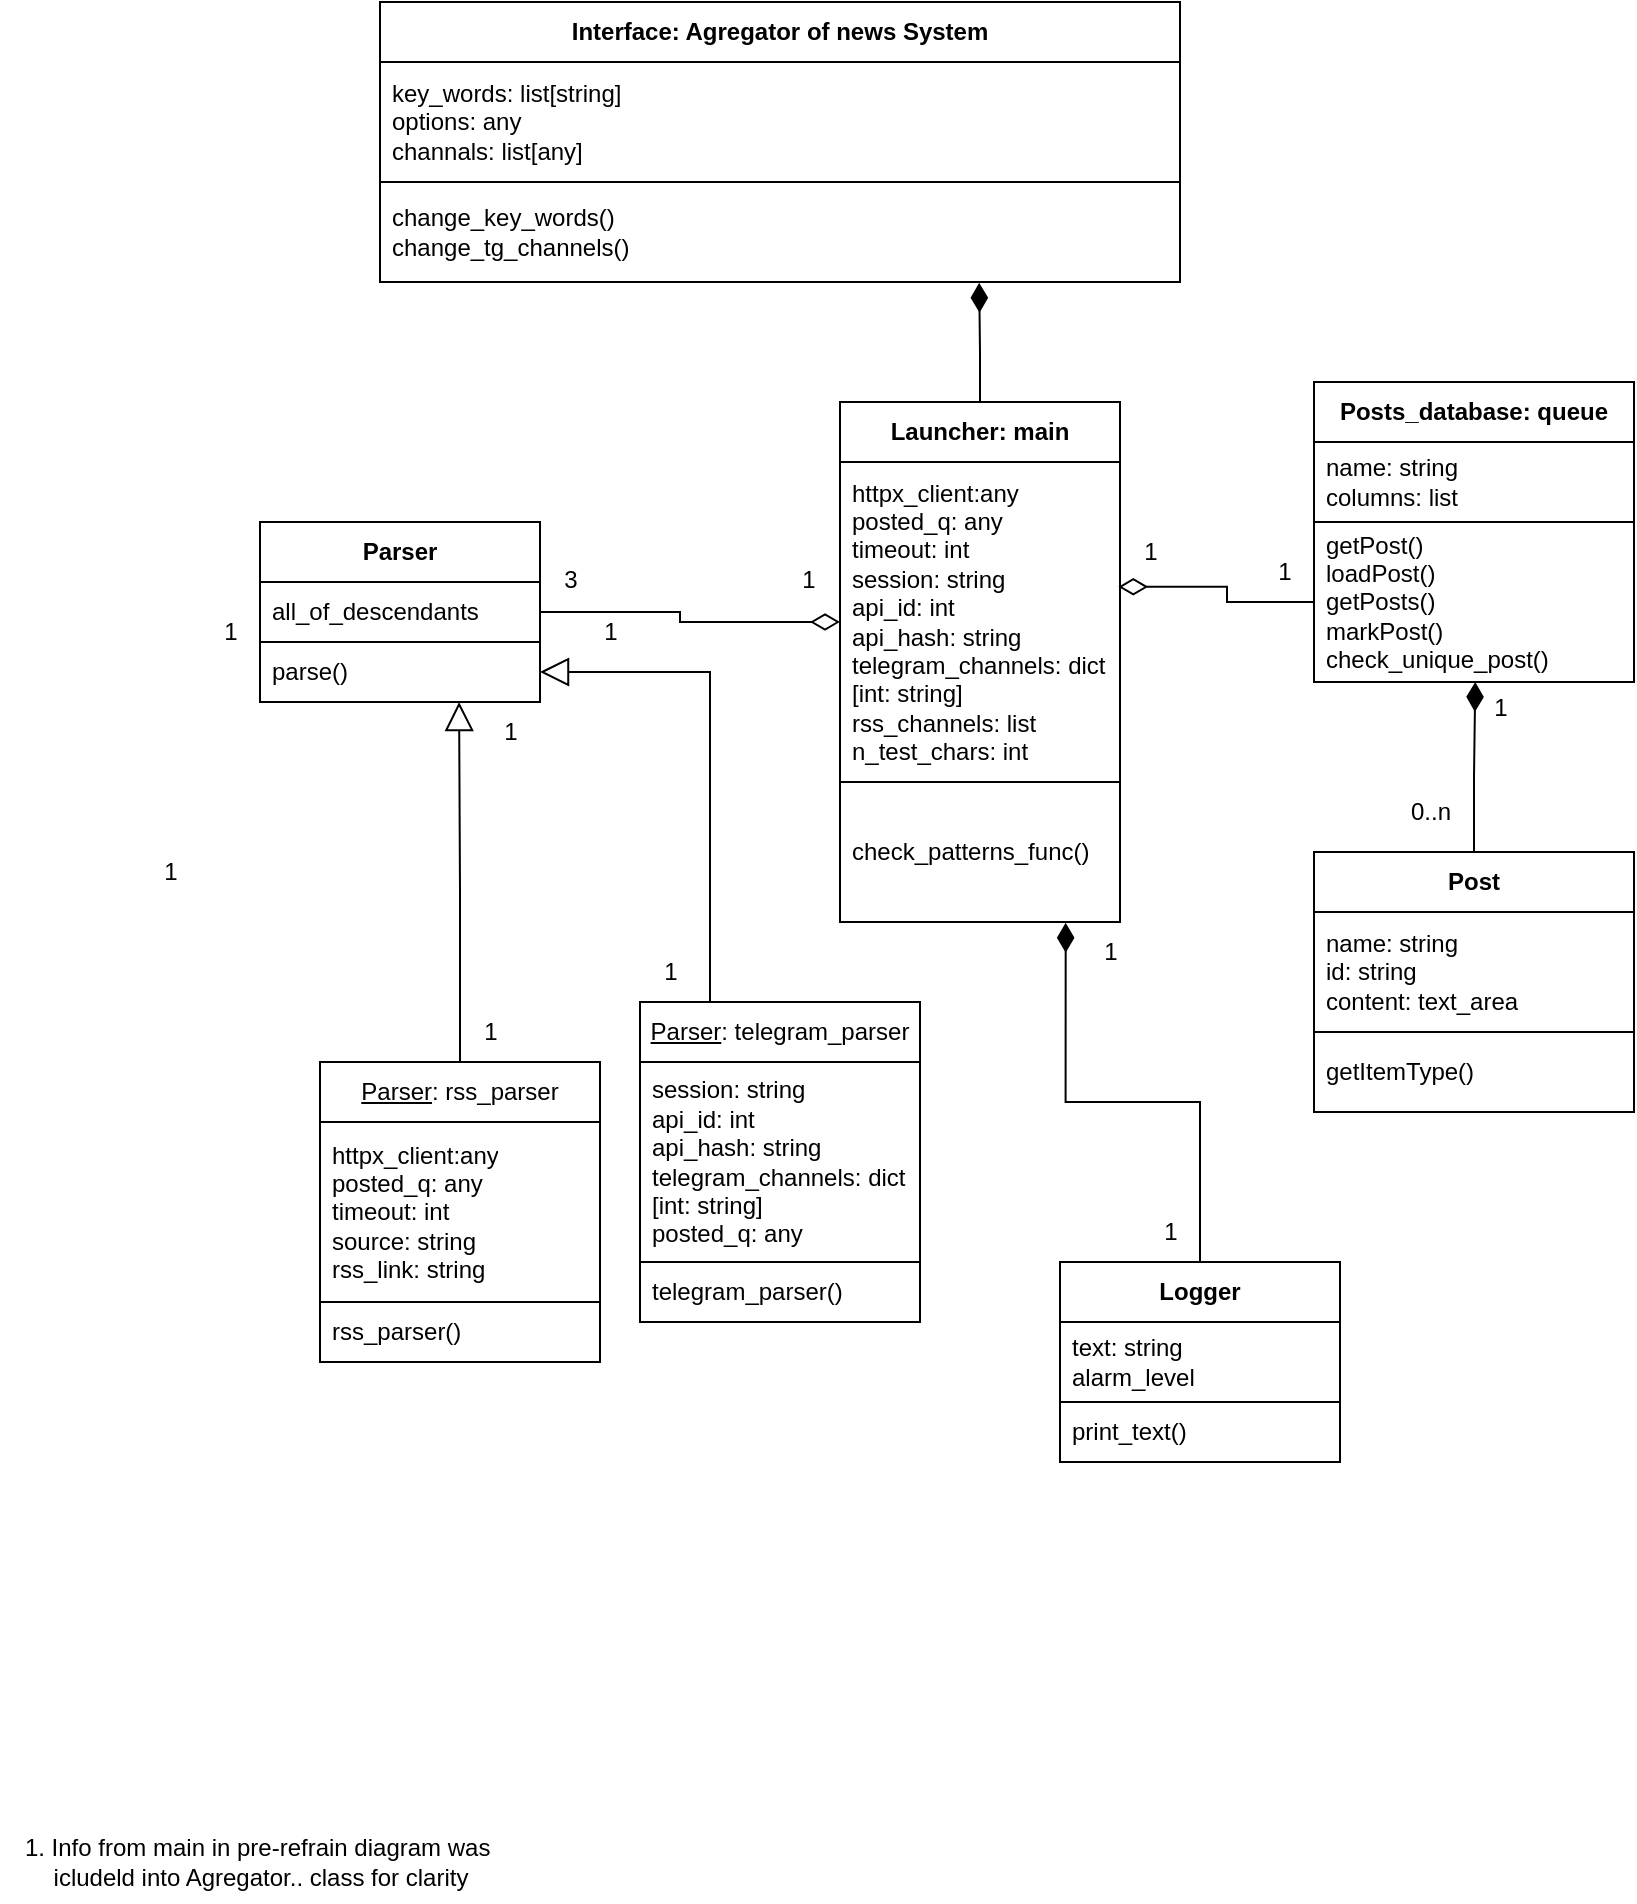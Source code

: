 <mxfile version="24.2.1" type="google">
  <diagram id="C5RBs43oDa-KdzZeNtuy" name="Page-1">
    <mxGraphModel grid="1" page="1" gridSize="10" guides="1" tooltips="1" connect="1" arrows="1" fold="1" pageScale="1" pageWidth="827" pageHeight="1169" math="0" shadow="0">
      <root>
        <mxCell id="WIyWlLk6GJQsqaUBKTNV-0" />
        <mxCell id="WIyWlLk6GJQsqaUBKTNV-1" parent="WIyWlLk6GJQsqaUBKTNV-0" />
        <mxCell id="hZavPaDRPNUDJX0vDFB3-0" value="&lt;b&gt;Interface: Agregator of news System&lt;/b&gt;" style="swimlane;fontStyle=0;childLayout=stackLayout;horizontal=1;startSize=30;horizontalStack=0;resizeParent=1;resizeParentMax=0;resizeLast=0;collapsible=1;marginBottom=0;whiteSpace=wrap;html=1;" vertex="1" parent="WIyWlLk6GJQsqaUBKTNV-1">
          <mxGeometry x="200" y="20" width="400" height="140" as="geometry">
            <mxRectangle x="410" y="10" width="190" height="30" as="alternateBounds" />
          </mxGeometry>
        </mxCell>
        <mxCell id="hZavPaDRPNUDJX0vDFB3-1" value="key_words: list[string]&lt;div&gt;options: any&lt;/div&gt;&lt;div&gt;channals: list[any]&lt;/div&gt;" style="text;strokeColor=none;fillColor=none;align=left;verticalAlign=middle;spacingLeft=4;spacingRight=4;overflow=hidden;points=[[0,0.5],[1,0.5]];portConstraint=eastwest;rotatable=0;whiteSpace=wrap;html=1;" vertex="1" parent="hZavPaDRPNUDJX0vDFB3-0">
          <mxGeometry y="30" width="400" height="60" as="geometry" />
        </mxCell>
        <mxCell id="hZavPaDRPNUDJX0vDFB3-2" value="change_key_words()&lt;div&gt;change_tg_channels()&lt;/div&gt;" style="text;strokeColor=default;fillColor=none;align=left;verticalAlign=middle;spacingLeft=4;spacingRight=4;overflow=hidden;points=[[0,0.5],[1,0.5]];portConstraint=eastwest;rotatable=0;whiteSpace=wrap;html=1;" vertex="1" parent="hZavPaDRPNUDJX0vDFB3-0">
          <mxGeometry y="90" width="400" height="50" as="geometry" />
        </mxCell>
        <mxCell id="hZavPaDRPNUDJX0vDFB3-3" value="&lt;b&gt;Launcher: main&lt;/b&gt;" style="swimlane;fontStyle=0;childLayout=stackLayout;horizontal=1;startSize=30;horizontalStack=0;resizeParent=1;resizeParentMax=0;resizeLast=0;collapsible=1;marginBottom=0;whiteSpace=wrap;html=1;" vertex="1" parent="WIyWlLk6GJQsqaUBKTNV-1">
          <mxGeometry x="430" y="220" width="140" height="260" as="geometry" />
        </mxCell>
        <mxCell id="hZavPaDRPNUDJX0vDFB3-4" value="&lt;div&gt;httpx_client:any&lt;/div&gt;&lt;div&gt;&lt;span style=&quot;background-color: initial;&quot;&gt;posted_q: any&lt;/span&gt;&lt;br&gt;&lt;/div&gt;&lt;div&gt;&lt;span style=&quot;background-color: initial;&quot;&gt;timeout: int&lt;/span&gt;&lt;/div&gt;&lt;div&gt;session: string&lt;div&gt;api_id: int&lt;/div&gt;&lt;div&gt;api_hash: string&lt;/div&gt;&lt;div&gt;telegram_channels: dict [int: string]&amp;nbsp;&lt;/div&gt;&lt;/div&gt;&lt;div&gt;rss_channels: list&lt;/div&gt;&lt;div&gt;n_test_chars: int&lt;/div&gt;" style="text;strokeColor=default;fillColor=none;align=left;verticalAlign=middle;spacingLeft=4;spacingRight=4;overflow=hidden;points=[[0,0.5],[1,0.5]];portConstraint=eastwest;rotatable=0;whiteSpace=wrap;html=1;" vertex="1" parent="hZavPaDRPNUDJX0vDFB3-3">
          <mxGeometry y="30" width="140" height="160" as="geometry" />
        </mxCell>
        <mxCell id="hZavPaDRPNUDJX0vDFB3-5" value="check_patterns_func()" style="text;strokeColor=none;fillColor=none;align=left;verticalAlign=middle;spacingLeft=4;spacingRight=4;overflow=hidden;points=[[0,0.5],[1,0.5]];portConstraint=eastwest;rotatable=0;whiteSpace=wrap;html=1;" vertex="1" parent="hZavPaDRPNUDJX0vDFB3-3">
          <mxGeometry y="190" width="140" height="70" as="geometry" />
        </mxCell>
        <mxCell id="hZavPaDRPNUDJX0vDFB3-6" value="1. Info from main in pre-refrain diagram was&amp;nbsp;&lt;div&gt;icludeld into Agregator.. class for clarity&lt;/div&gt;" style="text;html=1;align=center;verticalAlign=middle;resizable=0;points=[];autosize=1;strokeColor=none;fillColor=none;" vertex="1" parent="WIyWlLk6GJQsqaUBKTNV-1">
          <mxGeometry x="10" y="930" width="260" height="40" as="geometry" />
        </mxCell>
        <mxCell id="hZavPaDRPNUDJX0vDFB3-13" value="&lt;u&gt;Parser&lt;/u&gt;: rss_parser" style="swimlane;fontStyle=0;childLayout=stackLayout;horizontal=1;startSize=30;horizontalStack=0;resizeParent=1;resizeParentMax=0;resizeLast=0;collapsible=1;marginBottom=0;whiteSpace=wrap;html=1;" vertex="1" parent="WIyWlLk6GJQsqaUBKTNV-1">
          <mxGeometry x="170" y="550" width="140" height="150" as="geometry" />
        </mxCell>
        <mxCell id="hZavPaDRPNUDJX0vDFB3-14" value="&lt;div&gt;httpx_client:any&lt;/div&gt;&lt;div&gt;&lt;span style=&quot;background-color: initial;&quot;&gt;posted_q: any&lt;/span&gt;&lt;br&gt;&lt;/div&gt;&lt;div&gt;&lt;span style=&quot;background-color: initial;&quot;&gt;timeout: int&lt;/span&gt;&lt;/div&gt;&lt;div&gt;&lt;span style=&quot;background-color: initial;&quot;&gt;source: string&lt;/span&gt;&lt;/div&gt;&lt;div&gt;&lt;span style=&quot;background-color: initial;&quot;&gt;rss_link: string&lt;/span&gt;&lt;/div&gt;" style="text;strokeColor=none;fillColor=none;align=left;verticalAlign=middle;spacingLeft=4;spacingRight=4;overflow=hidden;points=[[0,0.5],[1,0.5]];portConstraint=eastwest;rotatable=0;whiteSpace=wrap;html=1;" vertex="1" parent="hZavPaDRPNUDJX0vDFB3-13">
          <mxGeometry y="30" width="140" height="90" as="geometry" />
        </mxCell>
        <mxCell id="hZavPaDRPNUDJX0vDFB3-15" value="rss_parser()" style="text;strokeColor=default;fillColor=none;align=left;verticalAlign=middle;spacingLeft=4;spacingRight=4;overflow=hidden;points=[[0,0.5],[1,0.5]];portConstraint=eastwest;rotatable=0;whiteSpace=wrap;html=1;" vertex="1" parent="hZavPaDRPNUDJX0vDFB3-13">
          <mxGeometry y="120" width="140" height="30" as="geometry" />
        </mxCell>
        <mxCell id="hZavPaDRPNUDJX0vDFB3-34" style="edgeStyle=orthogonalEdgeStyle;rounded=0;orthogonalLoop=1;jettySize=auto;html=1;exitX=0.25;exitY=0;exitDx=0;exitDy=0;entryX=1;entryY=0.5;entryDx=0;entryDy=0;endArrow=block;endFill=0;endSize=12;" edge="1" parent="WIyWlLk6GJQsqaUBKTNV-1" source="hZavPaDRPNUDJX0vDFB3-16" target="hZavPaDRPNUDJX0vDFB3-21">
          <mxGeometry relative="1" as="geometry" />
        </mxCell>
        <mxCell id="hZavPaDRPNUDJX0vDFB3-16" value="&lt;u&gt;Parser&lt;/u&gt;: telegram_parser" style="swimlane;fontStyle=0;childLayout=stackLayout;horizontal=1;startSize=30;horizontalStack=0;resizeParent=1;resizeParentMax=0;resizeLast=0;collapsible=1;marginBottom=0;whiteSpace=wrap;html=1;" vertex="1" parent="WIyWlLk6GJQsqaUBKTNV-1">
          <mxGeometry x="330" y="520" width="140" height="160" as="geometry" />
        </mxCell>
        <mxCell id="hZavPaDRPNUDJX0vDFB3-17" value="session: string&lt;div&gt;api_id: int&lt;/div&gt;&lt;div&gt;api_hash: string&lt;/div&gt;&lt;div&gt;telegram_channels: dict [int: string]&amp;nbsp;&lt;/div&gt;&lt;div&gt;posted_q: any&lt;/div&gt;" style="text;strokeColor=none;fillColor=none;align=left;verticalAlign=middle;spacingLeft=4;spacingRight=4;overflow=hidden;points=[[0,0.5],[1,0.5]];portConstraint=eastwest;rotatable=0;whiteSpace=wrap;html=1;" vertex="1" parent="hZavPaDRPNUDJX0vDFB3-16">
          <mxGeometry y="30" width="140" height="100" as="geometry" />
        </mxCell>
        <mxCell id="hZavPaDRPNUDJX0vDFB3-18" value="telegram_parser()" style="text;strokeColor=default;fillColor=none;align=left;verticalAlign=middle;spacingLeft=4;spacingRight=4;overflow=hidden;points=[[0,0.5],[1,0.5]];portConstraint=eastwest;rotatable=0;whiteSpace=wrap;html=1;" vertex="1" parent="hZavPaDRPNUDJX0vDFB3-16">
          <mxGeometry y="130" width="140" height="30" as="geometry" />
        </mxCell>
        <mxCell id="hZavPaDRPNUDJX0vDFB3-19" value="&lt;b&gt;Parser&lt;/b&gt;" style="swimlane;fontStyle=0;childLayout=stackLayout;horizontal=1;startSize=30;horizontalStack=0;resizeParent=1;resizeParentMax=0;resizeLast=0;collapsible=1;marginBottom=0;whiteSpace=wrap;html=1;" vertex="1" parent="WIyWlLk6GJQsqaUBKTNV-1">
          <mxGeometry x="140" y="280" width="140" height="90" as="geometry" />
        </mxCell>
        <mxCell id="hZavPaDRPNUDJX0vDFB3-20" value="all_of_descendants" style="text;strokeColor=default;fillColor=none;align=left;verticalAlign=middle;spacingLeft=4;spacingRight=4;overflow=hidden;points=[[0,0.5],[1,0.5]];portConstraint=eastwest;rotatable=0;whiteSpace=wrap;html=1;" vertex="1" parent="hZavPaDRPNUDJX0vDFB3-19">
          <mxGeometry y="30" width="140" height="30" as="geometry" />
        </mxCell>
        <mxCell id="hZavPaDRPNUDJX0vDFB3-21" value="parse()" style="text;strokeColor=none;fillColor=none;align=left;verticalAlign=middle;spacingLeft=4;spacingRight=4;overflow=hidden;points=[[0,0.5],[1,0.5]];portConstraint=eastwest;rotatable=0;whiteSpace=wrap;html=1;" vertex="1" parent="hZavPaDRPNUDJX0vDFB3-19">
          <mxGeometry y="60" width="140" height="30" as="geometry" />
        </mxCell>
        <mxCell id="hZavPaDRPNUDJX0vDFB3-22" value="&lt;b&gt;Posts_database: queue&lt;/b&gt;" style="swimlane;fontStyle=0;childLayout=stackLayout;horizontal=1;startSize=30;horizontalStack=0;resizeParent=1;resizeParentMax=0;resizeLast=0;collapsible=1;marginBottom=0;whiteSpace=wrap;html=1;" vertex="1" parent="WIyWlLk6GJQsqaUBKTNV-1">
          <mxGeometry x="667" y="210" width="160" height="150" as="geometry" />
        </mxCell>
        <mxCell id="hZavPaDRPNUDJX0vDFB3-23" value="name: string&lt;div&gt;columns: list&lt;/div&gt;" style="text;strokeColor=default;fillColor=none;align=left;verticalAlign=middle;spacingLeft=4;spacingRight=4;overflow=hidden;points=[[0,0.5],[1,0.5]];portConstraint=eastwest;rotatable=0;whiteSpace=wrap;html=1;" vertex="1" parent="hZavPaDRPNUDJX0vDFB3-22">
          <mxGeometry y="30" width="160" height="40" as="geometry" />
        </mxCell>
        <mxCell id="hZavPaDRPNUDJX0vDFB3-24" value="getPost()&lt;div&gt;loadPost()&lt;/div&gt;&lt;div&gt;getPosts()&lt;/div&gt;&lt;div&gt;markPost()&lt;/div&gt;&lt;div&gt;check_unique_post()&lt;/div&gt;" style="text;strokeColor=none;fillColor=none;align=left;verticalAlign=middle;spacingLeft=4;spacingRight=4;overflow=hidden;points=[[0,0.5],[1,0.5]];portConstraint=eastwest;rotatable=0;whiteSpace=wrap;html=1;" vertex="1" parent="hZavPaDRPNUDJX0vDFB3-22">
          <mxGeometry y="70" width="160" height="80" as="geometry" />
        </mxCell>
        <mxCell id="hZavPaDRPNUDJX0vDFB3-25" value="&lt;b&gt;Post&lt;/b&gt;" style="swimlane;fontStyle=0;childLayout=stackLayout;horizontal=1;startSize=30;horizontalStack=0;resizeParent=1;resizeParentMax=0;resizeLast=0;collapsible=1;marginBottom=0;whiteSpace=wrap;html=1;" vertex="1" parent="WIyWlLk6GJQsqaUBKTNV-1">
          <mxGeometry x="667" y="445" width="160" height="130" as="geometry" />
        </mxCell>
        <mxCell id="hZavPaDRPNUDJX0vDFB3-26" value="name: string&lt;div&gt;id: string&lt;/div&gt;&lt;div&gt;content: text_area&lt;/div&gt;" style="text;strokeColor=default;fillColor=none;align=left;verticalAlign=middle;spacingLeft=4;spacingRight=4;overflow=hidden;points=[[0,0.5],[1,0.5]];portConstraint=eastwest;rotatable=0;whiteSpace=wrap;html=1;" vertex="1" parent="hZavPaDRPNUDJX0vDFB3-25">
          <mxGeometry y="30" width="160" height="60" as="geometry" />
        </mxCell>
        <mxCell id="hZavPaDRPNUDJX0vDFB3-27" value="getItemType()" style="text;strokeColor=none;fillColor=none;align=left;verticalAlign=middle;spacingLeft=4;spacingRight=4;overflow=hidden;points=[[0,0.5],[1,0.5]];portConstraint=eastwest;rotatable=0;whiteSpace=wrap;html=1;" vertex="1" parent="hZavPaDRPNUDJX0vDFB3-25">
          <mxGeometry y="90" width="160" height="40" as="geometry" />
        </mxCell>
        <mxCell id="hZavPaDRPNUDJX0vDFB3-28" value="&lt;b&gt;Logger&lt;/b&gt;" style="swimlane;fontStyle=0;childLayout=stackLayout;horizontal=1;startSize=30;horizontalStack=0;resizeParent=1;resizeParentMax=0;resizeLast=0;collapsible=1;marginBottom=0;whiteSpace=wrap;html=1;" vertex="1" parent="WIyWlLk6GJQsqaUBKTNV-1">
          <mxGeometry x="540" y="650" width="140" height="100" as="geometry" />
        </mxCell>
        <mxCell id="hZavPaDRPNUDJX0vDFB3-29" value="text: string&lt;div&gt;alarm_level&lt;/div&gt;" style="text;strokeColor=default;fillColor=none;align=left;verticalAlign=middle;spacingLeft=4;spacingRight=4;overflow=hidden;points=[[0,0.5],[1,0.5]];portConstraint=eastwest;rotatable=0;whiteSpace=wrap;html=1;" vertex="1" parent="hZavPaDRPNUDJX0vDFB3-28">
          <mxGeometry y="30" width="140" height="40" as="geometry" />
        </mxCell>
        <mxCell id="hZavPaDRPNUDJX0vDFB3-30" value="print_text()" style="text;strokeColor=none;fillColor=none;align=left;verticalAlign=middle;spacingLeft=4;spacingRight=4;overflow=hidden;points=[[0,0.5],[1,0.5]];portConstraint=eastwest;rotatable=0;whiteSpace=wrap;html=1;" vertex="1" parent="hZavPaDRPNUDJX0vDFB3-28">
          <mxGeometry y="70" width="140" height="30" as="geometry" />
        </mxCell>
        <mxCell id="hZavPaDRPNUDJX0vDFB3-31" style="edgeStyle=orthogonalEdgeStyle;rounded=0;orthogonalLoop=1;jettySize=auto;html=1;exitX=0.5;exitY=0;exitDx=0;exitDy=0;entryX=0.094;entryY=1.133;entryDx=0;entryDy=0;entryPerimeter=0;strokeColor=none;" edge="1" parent="WIyWlLk6GJQsqaUBKTNV-1" target="hZavPaDRPNUDJX0vDFB3-21">
          <mxGeometry relative="1" as="geometry">
            <Array as="points">
              <mxPoint x="80" y="430" />
              <mxPoint x="150" y="430" />
              <mxPoint x="150" y="374" />
            </Array>
            <mxPoint x="80" y="470" as="sourcePoint" />
          </mxGeometry>
        </mxCell>
        <mxCell id="hZavPaDRPNUDJX0vDFB3-33" style="edgeStyle=orthogonalEdgeStyle;rounded=0;orthogonalLoop=1;jettySize=auto;html=1;exitX=0.5;exitY=0;exitDx=0;exitDy=0;entryX=0.711;entryY=1;entryDx=0;entryDy=0;entryPerimeter=0;endSize=12;endArrow=block;endFill=0;" edge="1" parent="WIyWlLk6GJQsqaUBKTNV-1" source="hZavPaDRPNUDJX0vDFB3-13" target="hZavPaDRPNUDJX0vDFB3-21">
          <mxGeometry relative="1" as="geometry" />
        </mxCell>
        <mxCell id="hZavPaDRPNUDJX0vDFB3-35" value="1" style="text;html=1;align=center;verticalAlign=middle;resizable=0;points=[];autosize=1;strokeColor=none;fillColor=none;" vertex="1" parent="WIyWlLk6GJQsqaUBKTNV-1">
          <mxGeometry x="300" y="320" width="30" height="30" as="geometry" />
        </mxCell>
        <mxCell id="hZavPaDRPNUDJX0vDFB3-36" value="1" style="text;html=1;align=center;verticalAlign=middle;resizable=0;points=[];autosize=1;strokeColor=none;fillColor=none;" vertex="1" parent="WIyWlLk6GJQsqaUBKTNV-1">
          <mxGeometry x="330" y="490" width="30" height="30" as="geometry" />
        </mxCell>
        <mxCell id="hZavPaDRPNUDJX0vDFB3-37" value="1" style="text;html=1;align=center;verticalAlign=middle;resizable=0;points=[];autosize=1;strokeColor=none;fillColor=none;" vertex="1" parent="WIyWlLk6GJQsqaUBKTNV-1">
          <mxGeometry x="250" y="370" width="30" height="30" as="geometry" />
        </mxCell>
        <mxCell id="hZavPaDRPNUDJX0vDFB3-38" value="1" style="text;html=1;align=center;verticalAlign=middle;resizable=0;points=[];autosize=1;strokeColor=none;fillColor=none;" vertex="1" parent="WIyWlLk6GJQsqaUBKTNV-1">
          <mxGeometry x="240" y="520" width="30" height="30" as="geometry" />
        </mxCell>
        <mxCell id="hZavPaDRPNUDJX0vDFB3-39" value="1" style="text;html=1;align=center;verticalAlign=middle;resizable=0;points=[];autosize=1;strokeColor=none;fillColor=none;" vertex="1" parent="WIyWlLk6GJQsqaUBKTNV-1">
          <mxGeometry x="110" y="320" width="30" height="30" as="geometry" />
        </mxCell>
        <mxCell id="hZavPaDRPNUDJX0vDFB3-40" value="1" style="text;html=1;align=center;verticalAlign=middle;resizable=0;points=[];autosize=1;strokeColor=none;fillColor=none;" vertex="1" parent="WIyWlLk6GJQsqaUBKTNV-1">
          <mxGeometry x="80" y="440" width="30" height="30" as="geometry" />
        </mxCell>
        <mxCell id="hZavPaDRPNUDJX0vDFB3-41" style="edgeStyle=orthogonalEdgeStyle;rounded=0;orthogonalLoop=1;jettySize=auto;html=1;exitX=1;exitY=0.5;exitDx=0;exitDy=0;entryX=0;entryY=0.5;entryDx=0;entryDy=0;endSize=12;endArrow=diamondThin;endFill=0;" edge="1" parent="WIyWlLk6GJQsqaUBKTNV-1" source="hZavPaDRPNUDJX0vDFB3-20" target="hZavPaDRPNUDJX0vDFB3-4">
          <mxGeometry relative="1" as="geometry" />
        </mxCell>
        <mxCell id="hZavPaDRPNUDJX0vDFB3-42" value="3" style="text;html=1;align=center;verticalAlign=middle;resizable=0;points=[];autosize=1;strokeColor=none;fillColor=none;" vertex="1" parent="WIyWlLk6GJQsqaUBKTNV-1">
          <mxGeometry x="280" y="294" width="30" height="30" as="geometry" />
        </mxCell>
        <mxCell id="hZavPaDRPNUDJX0vDFB3-43" value="1" style="text;html=1;align=center;verticalAlign=middle;resizable=0;points=[];autosize=1;strokeColor=none;fillColor=none;" vertex="1" parent="WIyWlLk6GJQsqaUBKTNV-1">
          <mxGeometry x="399" y="294" width="30" height="30" as="geometry" />
        </mxCell>
        <mxCell id="hZavPaDRPNUDJX0vDFB3-45" style="edgeStyle=orthogonalEdgeStyle;rounded=0;orthogonalLoop=1;jettySize=auto;html=1;exitX=0.5;exitY=0;exitDx=0;exitDy=0;entryX=0.749;entryY=1.008;entryDx=0;entryDy=0;entryPerimeter=0;endArrow=diamondThin;endFill=1;endSize=12;" edge="1" parent="WIyWlLk6GJQsqaUBKTNV-1" source="hZavPaDRPNUDJX0vDFB3-3" target="hZavPaDRPNUDJX0vDFB3-2">
          <mxGeometry relative="1" as="geometry" />
        </mxCell>
        <mxCell id="hZavPaDRPNUDJX0vDFB3-46" style="edgeStyle=orthogonalEdgeStyle;rounded=0;orthogonalLoop=1;jettySize=auto;html=1;exitX=0.5;exitY=0;exitDx=0;exitDy=0;entryX=0.504;entryY=1;entryDx=0;entryDy=0;entryPerimeter=0;endArrow=diamondThin;endFill=1;endSize=12;" edge="1" parent="WIyWlLk6GJQsqaUBKTNV-1" source="hZavPaDRPNUDJX0vDFB3-25" target="hZavPaDRPNUDJX0vDFB3-24">
          <mxGeometry relative="1" as="geometry" />
        </mxCell>
        <mxCell id="hZavPaDRPNUDJX0vDFB3-47" style="edgeStyle=orthogonalEdgeStyle;rounded=0;orthogonalLoop=1;jettySize=auto;html=1;entryX=0.994;entryY=0.39;entryDx=0;entryDy=0;entryPerimeter=0;endSize=12;endArrow=diamondThin;endFill=0;" edge="1" parent="WIyWlLk6GJQsqaUBKTNV-1" source="hZavPaDRPNUDJX0vDFB3-24" target="hZavPaDRPNUDJX0vDFB3-4">
          <mxGeometry relative="1" as="geometry" />
        </mxCell>
        <mxCell id="hZavPaDRPNUDJX0vDFB3-48" style="edgeStyle=orthogonalEdgeStyle;rounded=0;orthogonalLoop=1;jettySize=auto;html=1;entryX=0.806;entryY=1.006;entryDx=0;entryDy=0;entryPerimeter=0;endSize=12;endArrow=diamondThin;endFill=1;" edge="1" parent="WIyWlLk6GJQsqaUBKTNV-1" source="hZavPaDRPNUDJX0vDFB3-28" target="hZavPaDRPNUDJX0vDFB3-5">
          <mxGeometry relative="1" as="geometry" />
        </mxCell>
        <mxCell id="hZavPaDRPNUDJX0vDFB3-49" value="1" style="text;html=1;align=center;verticalAlign=middle;resizable=0;points=[];autosize=1;strokeColor=none;fillColor=none;" vertex="1" parent="WIyWlLk6GJQsqaUBKTNV-1">
          <mxGeometry x="580" y="620" width="30" height="30" as="geometry" />
        </mxCell>
        <mxCell id="hZavPaDRPNUDJX0vDFB3-50" value="1" style="text;html=1;align=center;verticalAlign=middle;resizable=0;points=[];autosize=1;strokeColor=none;fillColor=none;" vertex="1" parent="WIyWlLk6GJQsqaUBKTNV-1">
          <mxGeometry x="550" y="480" width="30" height="30" as="geometry" />
        </mxCell>
        <mxCell id="hZavPaDRPNUDJX0vDFB3-51" value="1" style="text;html=1;align=center;verticalAlign=middle;resizable=0;points=[];autosize=1;strokeColor=none;fillColor=none;" vertex="1" parent="WIyWlLk6GJQsqaUBKTNV-1">
          <mxGeometry x="570" y="280" width="30" height="30" as="geometry" />
        </mxCell>
        <mxCell id="hZavPaDRPNUDJX0vDFB3-52" value="1" style="text;html=1;align=center;verticalAlign=middle;resizable=0;points=[];autosize=1;strokeColor=none;fillColor=none;" vertex="1" parent="WIyWlLk6GJQsqaUBKTNV-1">
          <mxGeometry x="637" y="290" width="30" height="30" as="geometry" />
        </mxCell>
        <mxCell id="hZavPaDRPNUDJX0vDFB3-53" value="0..n" style="text;html=1;align=center;verticalAlign=middle;resizable=0;points=[];autosize=1;strokeColor=none;fillColor=none;" vertex="1" parent="WIyWlLk6GJQsqaUBKTNV-1">
          <mxGeometry x="705" y="410" width="40" height="30" as="geometry" />
        </mxCell>
        <mxCell id="eAiqqVVKo05qvOgRPDwF-0" value="1&lt;div&gt;&lt;br&gt;&lt;/div&gt;" style="text;html=1;align=center;verticalAlign=middle;resizable=0;points=[];autosize=1;strokeColor=none;fillColor=none;" vertex="1" parent="WIyWlLk6GJQsqaUBKTNV-1">
          <mxGeometry x="745" y="360" width="30" height="40" as="geometry" />
        </mxCell>
      </root>
    </mxGraphModel>
  </diagram>
</mxfile>
